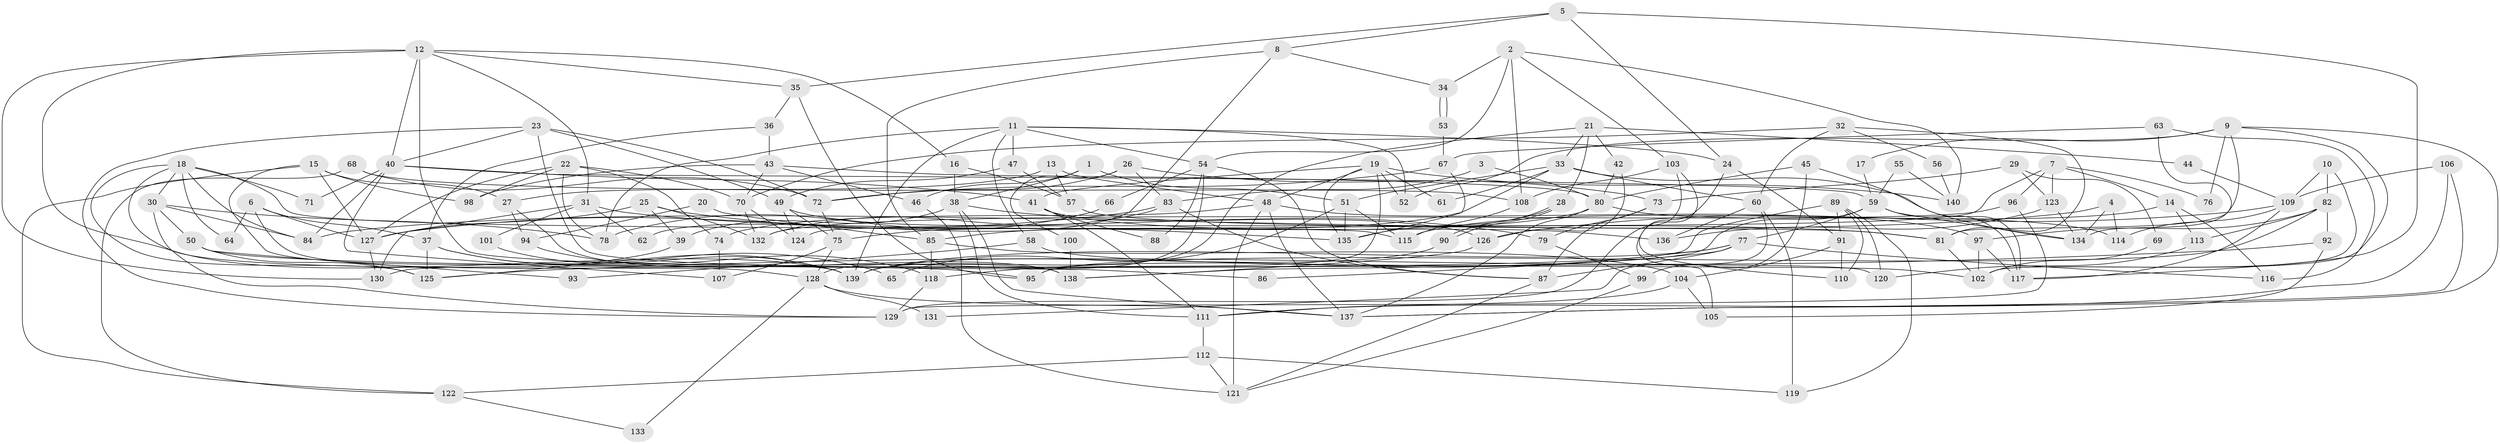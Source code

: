 // coarse degree distribution, {4: 0.17857142857142858, 6: 0.11904761904761904, 5: 0.20238095238095238, 9: 0.011904761904761904, 3: 0.2261904761904762, 2: 0.14285714285714285, 10: 0.023809523809523808, 7: 0.03571428571428571, 13: 0.03571428571428571, 11: 0.011904761904761904, 8: 0.011904761904761904}
// Generated by graph-tools (version 1.1) at 2025/52/03/04/25 21:52:57]
// undirected, 140 vertices, 280 edges
graph export_dot {
graph [start="1"]
  node [color=gray90,style=filled];
  1;
  2;
  3;
  4;
  5;
  6;
  7;
  8;
  9;
  10;
  11;
  12;
  13;
  14;
  15;
  16;
  17;
  18;
  19;
  20;
  21;
  22;
  23;
  24;
  25;
  26;
  27;
  28;
  29;
  30;
  31;
  32;
  33;
  34;
  35;
  36;
  37;
  38;
  39;
  40;
  41;
  42;
  43;
  44;
  45;
  46;
  47;
  48;
  49;
  50;
  51;
  52;
  53;
  54;
  55;
  56;
  57;
  58;
  59;
  60;
  61;
  62;
  63;
  64;
  65;
  66;
  67;
  68;
  69;
  70;
  71;
  72;
  73;
  74;
  75;
  76;
  77;
  78;
  79;
  80;
  81;
  82;
  83;
  84;
  85;
  86;
  87;
  88;
  89;
  90;
  91;
  92;
  93;
  94;
  95;
  96;
  97;
  98;
  99;
  100;
  101;
  102;
  103;
  104;
  105;
  106;
  107;
  108;
  109;
  110;
  111;
  112;
  113;
  114;
  115;
  116;
  117;
  118;
  119;
  120;
  121;
  122;
  123;
  124;
  125;
  126;
  127;
  128;
  129;
  130;
  131;
  132;
  133;
  134;
  135;
  136;
  137;
  138;
  139;
  140;
  1 -- 51;
  1 -- 38;
  1 -- 46;
  2 -- 103;
  2 -- 108;
  2 -- 34;
  2 -- 54;
  2 -- 140;
  3 -- 80;
  3 -- 83;
  4 -- 84;
  4 -- 114;
  4 -- 134;
  5 -- 24;
  5 -- 8;
  5 -- 35;
  5 -- 117;
  6 -- 37;
  6 -- 127;
  6 -- 64;
  6 -- 138;
  7 -- 123;
  7 -- 14;
  7 -- 76;
  7 -- 96;
  7 -- 124;
  8 -- 85;
  8 -- 34;
  8 -- 62;
  9 -- 81;
  9 -- 137;
  9 -- 17;
  9 -- 52;
  9 -- 76;
  9 -- 102;
  10 -- 109;
  10 -- 102;
  10 -- 82;
  11 -- 139;
  11 -- 78;
  11 -- 24;
  11 -- 47;
  11 -- 52;
  11 -- 54;
  11 -- 58;
  12 -- 16;
  12 -- 130;
  12 -- 31;
  12 -- 35;
  12 -- 40;
  12 -- 86;
  12 -- 139;
  13 -- 48;
  13 -- 57;
  13 -- 27;
  14 -- 115;
  14 -- 116;
  14 -- 113;
  15 -- 27;
  15 -- 98;
  15 -- 122;
  15 -- 127;
  15 -- 139;
  16 -- 38;
  16 -- 57;
  17 -- 59;
  18 -- 125;
  18 -- 84;
  18 -- 30;
  18 -- 64;
  18 -- 71;
  18 -- 115;
  18 -- 128;
  19 -- 52;
  19 -- 48;
  19 -- 41;
  19 -- 61;
  19 -- 95;
  19 -- 135;
  19 -- 140;
  20 -- 85;
  20 -- 94;
  21 -- 33;
  21 -- 139;
  21 -- 28;
  21 -- 42;
  21 -- 44;
  22 -- 127;
  22 -- 74;
  22 -- 70;
  22 -- 78;
  22 -- 98;
  23 -- 129;
  23 -- 40;
  23 -- 49;
  23 -- 72;
  23 -- 120;
  24 -- 91;
  24 -- 105;
  25 -- 127;
  25 -- 135;
  25 -- 39;
  25 -- 132;
  26 -- 83;
  26 -- 72;
  26 -- 73;
  26 -- 100;
  27 -- 138;
  27 -- 94;
  28 -- 90;
  28 -- 90;
  28 -- 135;
  29 -- 123;
  29 -- 73;
  29 -- 69;
  30 -- 129;
  30 -- 50;
  30 -- 78;
  30 -- 84;
  31 -- 81;
  31 -- 62;
  31 -- 101;
  31 -- 130;
  32 -- 60;
  32 -- 70;
  32 -- 56;
  32 -- 81;
  33 -- 75;
  33 -- 134;
  33 -- 51;
  33 -- 60;
  33 -- 61;
  34 -- 53;
  34 -- 53;
  35 -- 36;
  35 -- 95;
  36 -- 43;
  36 -- 37;
  37 -- 139;
  37 -- 65;
  37 -- 125;
  38 -- 137;
  38 -- 39;
  38 -- 79;
  38 -- 111;
  39 -- 125;
  40 -- 59;
  40 -- 41;
  40 -- 71;
  40 -- 84;
  40 -- 107;
  41 -- 88;
  41 -- 111;
  41 -- 136;
  42 -- 126;
  42 -- 80;
  43 -- 70;
  43 -- 80;
  43 -- 46;
  43 -- 98;
  44 -- 109;
  45 -- 117;
  45 -- 80;
  45 -- 99;
  46 -- 121;
  47 -- 49;
  47 -- 57;
  48 -- 121;
  48 -- 137;
  48 -- 74;
  48 -- 97;
  49 -- 124;
  49 -- 75;
  49 -- 126;
  50 -- 95;
  50 -- 93;
  50 -- 125;
  51 -- 135;
  51 -- 65;
  51 -- 115;
  53 -- 67;
  54 -- 66;
  54 -- 87;
  54 -- 88;
  54 -- 128;
  55 -- 59;
  55 -- 140;
  56 -- 140;
  57 -- 81;
  58 -- 102;
  58 -- 93;
  59 -- 77;
  59 -- 117;
  59 -- 134;
  59 -- 138;
  60 -- 119;
  60 -- 131;
  60 -- 136;
  63 -- 134;
  63 -- 67;
  63 -- 116;
  66 -- 78;
  67 -- 72;
  67 -- 135;
  68 -- 72;
  68 -- 122;
  68 -- 108;
  69 -- 102;
  70 -- 132;
  70 -- 124;
  72 -- 75;
  73 -- 87;
  73 -- 79;
  74 -- 107;
  75 -- 128;
  75 -- 107;
  77 -- 87;
  77 -- 139;
  77 -- 86;
  77 -- 116;
  77 -- 118;
  79 -- 99;
  80 -- 137;
  80 -- 85;
  80 -- 114;
  81 -- 102;
  82 -- 95;
  82 -- 92;
  82 -- 97;
  82 -- 113;
  83 -- 127;
  83 -- 87;
  83 -- 132;
  85 -- 104;
  85 -- 118;
  87 -- 121;
  89 -- 120;
  89 -- 110;
  89 -- 91;
  89 -- 119;
  89 -- 130;
  90 -- 139;
  91 -- 104;
  91 -- 110;
  92 -- 125;
  92 -- 105;
  94 -- 118;
  96 -- 132;
  96 -- 129;
  97 -- 102;
  97 -- 117;
  99 -- 121;
  100 -- 138;
  101 -- 139;
  103 -- 108;
  103 -- 129;
  103 -- 110;
  104 -- 105;
  104 -- 111;
  106 -- 111;
  106 -- 109;
  106 -- 137;
  108 -- 115;
  109 -- 126;
  109 -- 117;
  109 -- 114;
  111 -- 112;
  112 -- 121;
  112 -- 119;
  112 -- 122;
  113 -- 120;
  118 -- 129;
  122 -- 133;
  123 -- 134;
  123 -- 136;
  126 -- 138;
  127 -- 130;
  128 -- 131;
  128 -- 133;
  128 -- 137;
}
